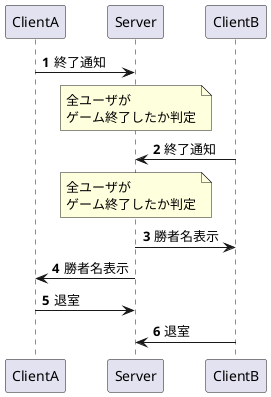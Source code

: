 @startuml
'ゲーム終了シーケンス図

participant ClientA
participant Server
participant ClientB

autonumber
ClientA -> Server : 終了通知

note over Server
全ユーザが
ゲーム終了したか判定
end note

ClientB -> Server : 終了通知

note over Server
全ユーザが
ゲーム終了したか判定
end note

ClientB <- Server : 勝者名表示
ClientA <- Server : 勝者名表示

ClientA -> Server : 退室
ClientB -> Server : 退室
@enduml